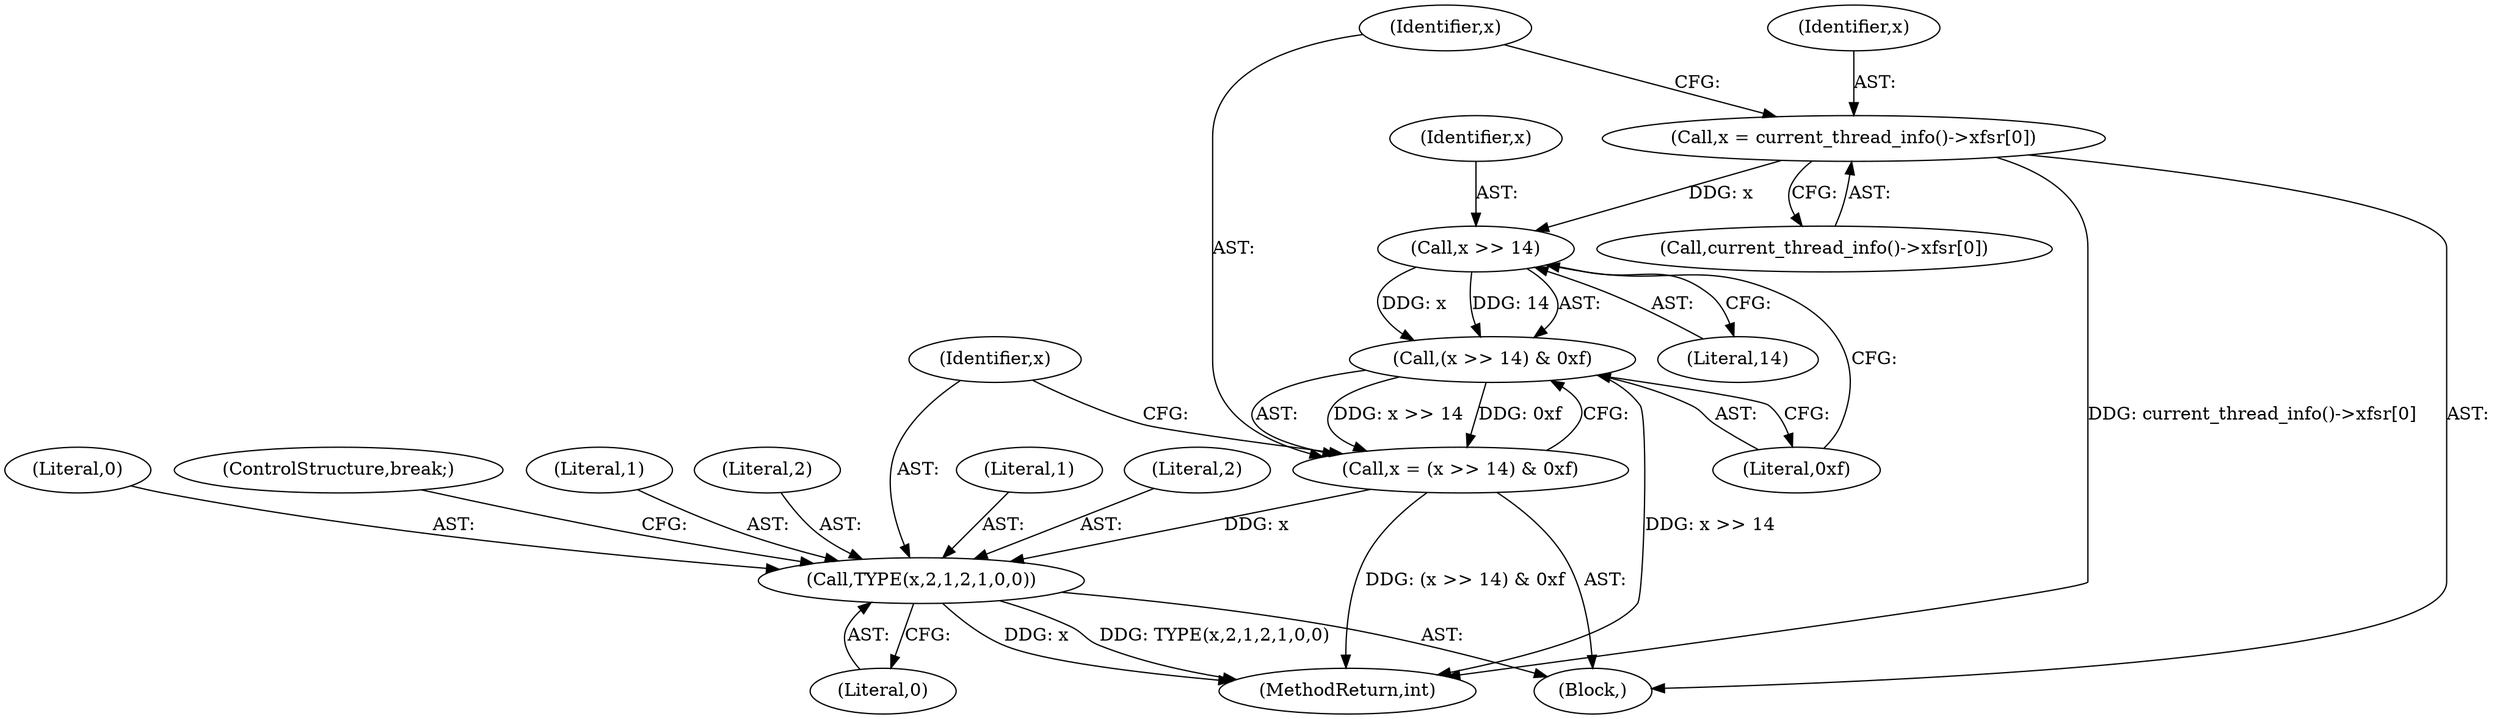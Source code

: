 digraph "0_linux_a8b0ca17b80e92faab46ee7179ba9e99ccb61233_42@API" {
"1000399" [label="(Call,x = current_thread_info()->xfsr[0])"];
"1000409" [label="(Call,x >> 14)"];
"1000408" [label="(Call,(x >> 14) & 0xf)"];
"1000406" [label="(Call,x = (x >> 14) & 0xf)"];
"1000413" [label="(Call,TYPE(x,2,1,2,1,0,0))"];
"1000400" [label="(Identifier,x)"];
"1000409" [label="(Call,x >> 14)"];
"1001895" [label="(MethodReturn,int)"];
"1000420" [label="(Literal,0)"];
"1000411" [label="(Literal,14)"];
"1000416" [label="(Literal,1)"];
"1000406" [label="(Call,x = (x >> 14) & 0xf)"];
"1000399" [label="(Call,x = current_thread_info()->xfsr[0])"];
"1000417" [label="(Literal,2)"];
"1000418" [label="(Literal,1)"];
"1000408" [label="(Call,(x >> 14) & 0xf)"];
"1000415" [label="(Literal,2)"];
"1000419" [label="(Literal,0)"];
"1000397" [label="(Block,)"];
"1000410" [label="(Identifier,x)"];
"1000407" [label="(Identifier,x)"];
"1000413" [label="(Call,TYPE(x,2,1,2,1,0,0))"];
"1000412" [label="(Literal,0xf)"];
"1000421" [label="(ControlStructure,break;)"];
"1000401" [label="(Call,current_thread_info()->xfsr[0])"];
"1000414" [label="(Identifier,x)"];
"1000399" -> "1000397"  [label="AST: "];
"1000399" -> "1000401"  [label="CFG: "];
"1000400" -> "1000399"  [label="AST: "];
"1000401" -> "1000399"  [label="AST: "];
"1000407" -> "1000399"  [label="CFG: "];
"1000399" -> "1001895"  [label="DDG: current_thread_info()->xfsr[0]"];
"1000399" -> "1000409"  [label="DDG: x"];
"1000409" -> "1000408"  [label="AST: "];
"1000409" -> "1000411"  [label="CFG: "];
"1000410" -> "1000409"  [label="AST: "];
"1000411" -> "1000409"  [label="AST: "];
"1000412" -> "1000409"  [label="CFG: "];
"1000409" -> "1000408"  [label="DDG: x"];
"1000409" -> "1000408"  [label="DDG: 14"];
"1000408" -> "1000406"  [label="AST: "];
"1000408" -> "1000412"  [label="CFG: "];
"1000412" -> "1000408"  [label="AST: "];
"1000406" -> "1000408"  [label="CFG: "];
"1000408" -> "1001895"  [label="DDG: x >> 14"];
"1000408" -> "1000406"  [label="DDG: x >> 14"];
"1000408" -> "1000406"  [label="DDG: 0xf"];
"1000406" -> "1000397"  [label="AST: "];
"1000407" -> "1000406"  [label="AST: "];
"1000414" -> "1000406"  [label="CFG: "];
"1000406" -> "1001895"  [label="DDG: (x >> 14) & 0xf"];
"1000406" -> "1000413"  [label="DDG: x"];
"1000413" -> "1000397"  [label="AST: "];
"1000413" -> "1000420"  [label="CFG: "];
"1000414" -> "1000413"  [label="AST: "];
"1000415" -> "1000413"  [label="AST: "];
"1000416" -> "1000413"  [label="AST: "];
"1000417" -> "1000413"  [label="AST: "];
"1000418" -> "1000413"  [label="AST: "];
"1000419" -> "1000413"  [label="AST: "];
"1000420" -> "1000413"  [label="AST: "];
"1000421" -> "1000413"  [label="CFG: "];
"1000413" -> "1001895"  [label="DDG: x"];
"1000413" -> "1001895"  [label="DDG: TYPE(x,2,1,2,1,0,0)"];
}

